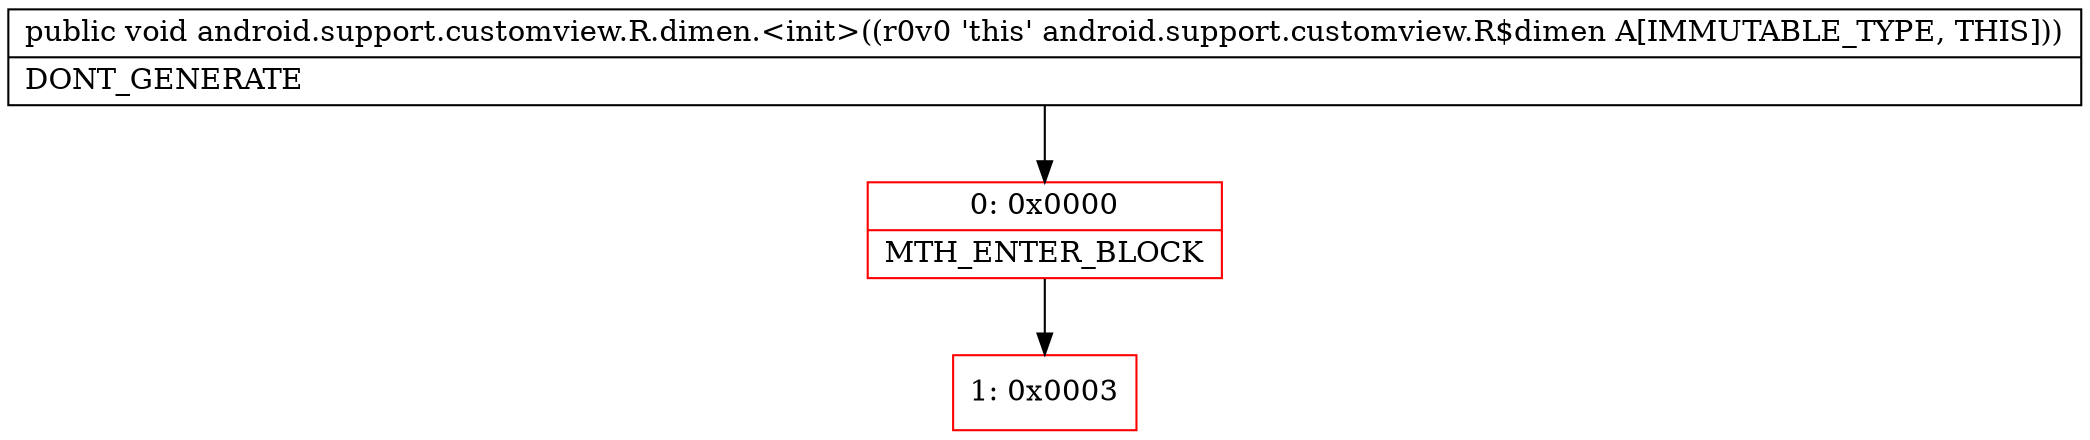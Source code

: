 digraph "CFG forandroid.support.customview.R.dimen.\<init\>()V" {
subgraph cluster_Region_2068897106 {
label = "R(0)";
node [shape=record,color=blue];
}
Node_0 [shape=record,color=red,label="{0\:\ 0x0000|MTH_ENTER_BLOCK\l}"];
Node_1 [shape=record,color=red,label="{1\:\ 0x0003}"];
MethodNode[shape=record,label="{public void android.support.customview.R.dimen.\<init\>((r0v0 'this' android.support.customview.R$dimen A[IMMUTABLE_TYPE, THIS]))  | DONT_GENERATE\l}"];
MethodNode -> Node_0;
Node_0 -> Node_1;
}

